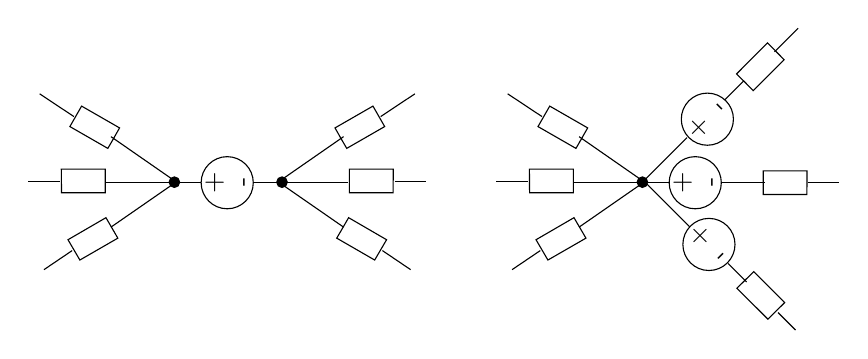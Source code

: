 \begin{tikzpicture}[y=-1cm]
\sf
\draw[black] (4.26,3.529) circle (0.331cm);
\path (4.189,3.531) node[text=black,anchor=base,rotate=90.0] {+};
\path (4.551,3.524) node[text=black,anchor=base,rotate=90.0] {-};
\draw[black] (4.6,3.522) -- (5.8,3.522);
\draw[black] (5.738,2.944) -- (4.924,3.509);
\draw[black] (5.738,4.093) -- (4.924,3.529);
\draw[black] (5.689,2.94) -- (5.778,3.093) -- (6.26,2.816) -- (6.111,2.556) -- (5.629,2.833) -- (5.733,3.016) -- cycle;
\draw[black] (5.811,3.478) -- (5.811,3.656) -- (6.367,3.656) -- (6.369,3.356) -- (5.811,3.356) -- (5.811,3.567) -- cycle;
\draw[black] (5.74,4.08) -- (5.651,4.233) -- (6.133,4.511) -- (6.284,4.253) -- (5.802,3.973) -- (5.696,4.156) -- cycle;
\draw[black] (6.644,2.4) -- (6.209,2.689);
\draw[black] (6.589,4.633) -- (6.231,4.391);
\draw[black] (6.389,3.511) -- (6.789,3.511);
\draw[black] (3.922,3.522) -- (2.722,3.522);
\draw[black] (2.784,2.944) -- (3.598,3.509);
\draw[black] (2.784,4.093) -- (3.598,3.529);
\draw[black] (2.833,2.94) -- (2.744,3.093) -- (2.262,2.816) -- (2.411,2.556) -- (2.893,2.833) -- (2.789,3.016) -- cycle;
\draw[black] (2.711,3.478) -- (2.711,3.656) -- (2.156,3.656) -- (2.153,3.356) -- (2.711,3.356) -- (2.711,3.567) -- cycle;
\draw[black] (2.782,4.08) -- (2.871,4.233) -- (2.389,4.511) -- (2.238,4.253) -- (2.72,3.973) -- (2.827,4.156) -- cycle;
\draw[black] (1.878,2.4) -- (2.313,2.689);
\draw[black] (1.933,4.633) -- (2.291,4.391);
\draw[black] (2.133,3.511) -- (1.733,3.511);
\filldraw[black] (3.589,3.522) circle (0.067cm);
\filldraw[black] (4.956,3.522) circle (0.067cm);
\draw[black] (9.867,3.522) -- (8.667,3.522);
\draw[black] (8.729,2.944) -- (9.542,3.509);
\draw[black] (8.729,4.093) -- (9.542,3.529);
\draw[black] (8.778,2.94) -- (8.689,3.093) -- (8.207,2.816) -- (8.356,2.556) -- (8.838,2.833) -- (8.733,3.016) -- cycle;
\draw[black] (8.656,3.478) -- (8.656,3.656) -- (8.1,3.656) -- (8.098,3.356) -- (8.656,3.356) -- (8.656,3.567) -- cycle;
\draw[black] (8.727,4.08) -- (8.816,4.233) -- (8.333,4.511) -- (8.182,4.253) -- (8.664,3.973) -- (8.771,4.156) -- cycle;
\draw[black] (7.822,2.4) -- (8.258,2.689);
\draw[black] (7.878,4.633) -- (8.236,4.391);
\draw[black] (8.078,3.511) -- (7.678,3.511);
\draw[black] (10.358,2.722) circle (0.331cm);
\path (10.309,2.773) node[text=black,anchor=base,rotate=135.0] {+};
\path (10.56,2.513) node[text=black,anchor=base,rotate=135.0] {-};
\draw[black] (10.204,3.529) circle (0.331cm);
\path (10.133,3.531) node[text=black,anchor=base,rotate=90.0] {+};
\path (10.496,3.524) node[text=black,anchor=base,rotate=90.0] {-};
\draw[black] (10.378,4.313) circle (0.331cm);
\path (10.327,4.264) node[text=black,anchor=base,rotate=45.0] {+};
\path (10.587,4.516) node[text=black,anchor=base,rotate=45.0] {-};
\filldraw[black] (9.533,3.522) circle (0.067cm);
\draw[black] (10.544,3.522) -- (11.089,3.522);
\draw[black] (9.544,3.511) -- (10.1,2.956);
\draw[black] (10.578,2.478) -- (10.822,2.233);
\draw[black] (9.567,3.522) -- (10.133,4.089);
\draw[black] (10.622,4.556) -- (10.856,4.789);
\draw[black] (10.816,2.233) -- (10.94,2.36) -- (11.333,1.967) -- (11.122,1.753) -- (10.729,2.147) -- (10.878,2.296) -- cycle;
\draw[black] (11.067,3.5) -- (11.067,3.678) -- (11.622,3.678) -- (11.624,3.378) -- (11.067,3.378) -- (11.067,3.589) -- cycle;
\draw[black] (11.633,3.522) -- (12.033,3.522);
\draw[black] (11.211,1.867) -- (11.511,1.567);
\draw[black] (10.86,4.744) -- (10.733,4.869) -- (11.127,5.262) -- (11.34,5.051) -- (10.947,4.658) -- (10.798,4.807) -- cycle;
\draw[black] (11.256,5.178) -- (11.478,5.4);

\end{tikzpicture}%

%% Configure (x)emacs for this file ...
%% Local Variables:
%% mode: latex
%% End: